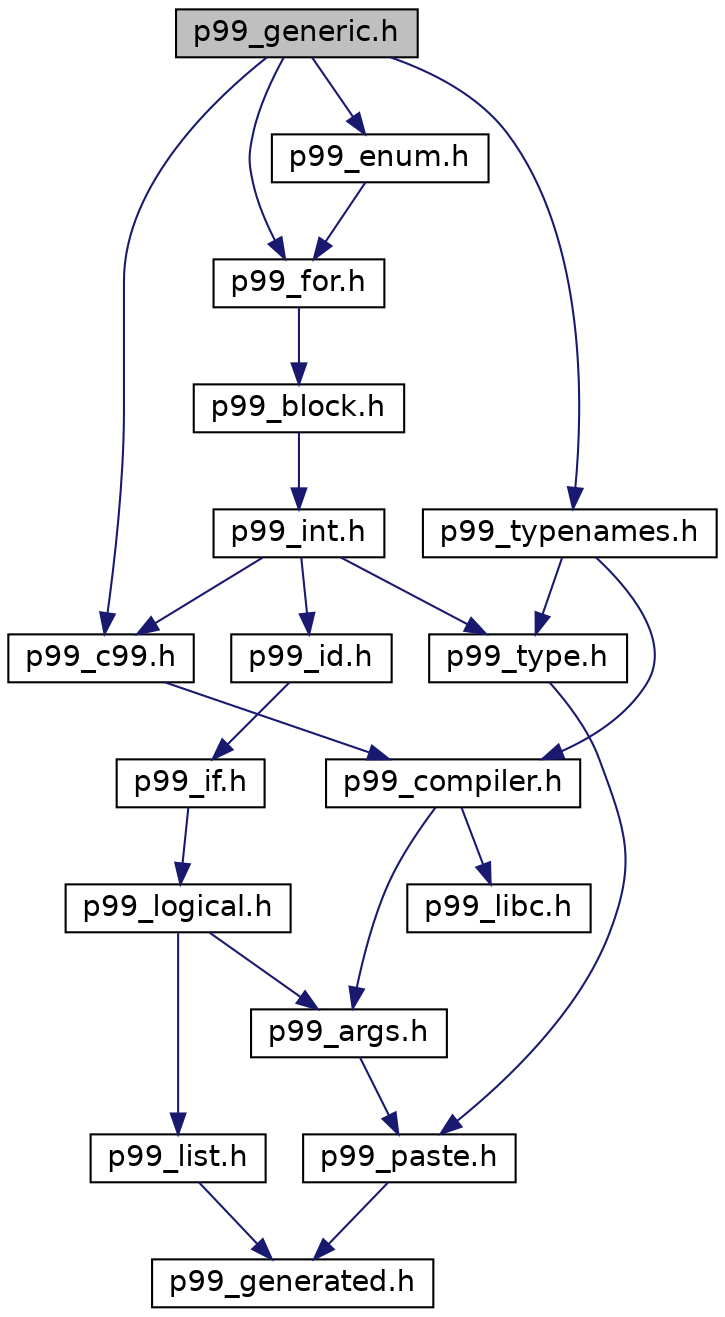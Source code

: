 digraph "p99_generic.h"
{
 // LATEX_PDF_SIZE
  edge [fontname="Helvetica",fontsize="14",labelfontname="Helvetica",labelfontsize="14"];
  node [fontname="Helvetica",fontsize="14",shape=record];
  Node1 [label="p99_generic.h",height=0.2,width=0.4,color="black", fillcolor="grey75", style="filled", fontcolor="black",tooltip=" "];
  Node1 -> Node2 [color="midnightblue",fontsize="14",style="solid",fontname="Helvetica"];
  Node2 [label="p99_for.h",height=0.2,width=0.4,color="black", fillcolor="white", style="filled",URL="$p99__for_8h.html",tooltip="A preprocessor for loop implementation and some derived list handling macros."];
  Node2 -> Node3 [color="midnightblue",fontsize="14",style="solid",fontname="Helvetica"];
  Node3 [label="p99_block.h",height=0.2,width=0.4,color="black", fillcolor="white", style="filled",URL="$p99__block_8h.html",tooltip="Macros that implement controlling blocks."];
  Node3 -> Node4 [color="midnightblue",fontsize="14",style="solid",fontname="Helvetica"];
  Node4 [label="p99_int.h",height=0.2,width=0.4,color="black", fillcolor="white", style="filled",URL="$p99__int_8h.html",tooltip="Macros handling integer types and initialization."];
  Node4 -> Node5 [color="midnightblue",fontsize="14",style="solid",fontname="Helvetica"];
  Node5 [label="p99_c99.h",height=0.2,width=0.4,color="black", fillcolor="white", style="filled",URL="$p99__c99_8h.html",tooltip="C99 specific include files that are required by the standard."];
  Node5 -> Node6 [color="midnightblue",fontsize="14",style="solid",fontname="Helvetica"];
  Node6 [label="p99_compiler.h",height=0.2,width=0.4,color="black", fillcolor="white", style="filled",URL="$p99__compiler_8h.html",tooltip="Group compiler dependencies together in one file."];
  Node6 -> Node7 [color="midnightblue",fontsize="14",style="solid",fontname="Helvetica"];
  Node7 [label="p99_args.h",height=0.2,width=0.4,color="black", fillcolor="white", style="filled",URL="$p99__args_8h.html",tooltip="Providing macros that handle variadic macro argument lists."];
  Node7 -> Node8 [color="midnightblue",fontsize="14",style="solid",fontname="Helvetica"];
  Node8 [label="p99_paste.h",height=0.2,width=0.4,color="black", fillcolor="white", style="filled",URL="$p99__paste_8h.html",tooltip="macros that paste tokens in a predictable way"];
  Node8 -> Node9 [color="midnightblue",fontsize="14",style="solid",fontname="Helvetica"];
  Node9 [label="p99_generated.h",height=0.2,width=0.4,color="black", fillcolor="white", style="filled",URL="$p99__generated_8h.html",tooltip="automatically generated macros to handle variadic macros."];
  Node6 -> Node10 [color="midnightblue",fontsize="14",style="solid",fontname="Helvetica"];
  Node10 [label="p99_libc.h",height=0.2,width=0.4,color="black", fillcolor="white", style="filled",URL="$p99__libc_8h.html",tooltip="Group C library dependencies together in one file."];
  Node4 -> Node11 [color="midnightblue",fontsize="14",style="solid",fontname="Helvetica"];
  Node11 [label="p99_id.h",height=0.2,width=0.4,color="black", fillcolor="white", style="filled",URL="$p99__id_8h.html",tooltip="Implement a simple FILEID that changes each time this file is included somewhere."];
  Node11 -> Node12 [color="midnightblue",fontsize="14",style="solid",fontname="Helvetica"];
  Node12 [label="p99_if.h",height=0.2,width=0.4,color="black", fillcolor="white", style="filled",URL="$p99__if_8h.html",tooltip="preprocessor conditionals to use inside macros"];
  Node12 -> Node13 [color="midnightblue",fontsize="14",style="solid",fontname="Helvetica"];
  Node13 [label="p99_logical.h",height=0.2,width=0.4,color="black", fillcolor="white", style="filled",URL="$p99__logical_8h.html",tooltip="macros to handle Boolean conditions at compile time."];
  Node13 -> Node7 [color="midnightblue",fontsize="14",style="solid",fontname="Helvetica"];
  Node13 -> Node14 [color="midnightblue",fontsize="14",style="solid",fontname="Helvetica"];
  Node14 [label="p99_list.h",height=0.2,width=0.4,color="black", fillcolor="white", style="filled",URL="$p99__list_8h.html",tooltip="Basis macros to process the parameter list of a variadic macro."];
  Node14 -> Node9 [color="midnightblue",fontsize="14",style="solid",fontname="Helvetica"];
  Node4 -> Node15 [color="midnightblue",fontsize="14",style="solid",fontname="Helvetica"];
  Node15 [label="p99_type.h",height=0.2,width=0.4,color="black", fillcolor="white", style="filled",URL="$p99__type_8h.html",tooltip=" "];
  Node15 -> Node8 [color="midnightblue",fontsize="14",style="solid",fontname="Helvetica"];
  Node1 -> Node16 [color="midnightblue",fontsize="14",style="solid",fontname="Helvetica"];
  Node16 [label="p99_enum.h",height=0.2,width=0.4,color="black", fillcolor="white", style="filled",URL="$p99__enum_8h.html",tooltip=" "];
  Node16 -> Node2 [color="midnightblue",fontsize="14",style="solid",fontname="Helvetica"];
  Node1 -> Node17 [color="midnightblue",fontsize="14",style="solid",fontname="Helvetica"];
  Node17 [label="p99_typenames.h",height=0.2,width=0.4,color="black", fillcolor="white", style="filled",URL="$p99__typenames_8h.html",tooltip="Declare types derived from the standard types."];
  Node17 -> Node6 [color="midnightblue",fontsize="14",style="solid",fontname="Helvetica"];
  Node17 -> Node15 [color="midnightblue",fontsize="14",style="solid",fontname="Helvetica"];
  Node1 -> Node5 [color="midnightblue",fontsize="14",style="solid",fontname="Helvetica"];
}
